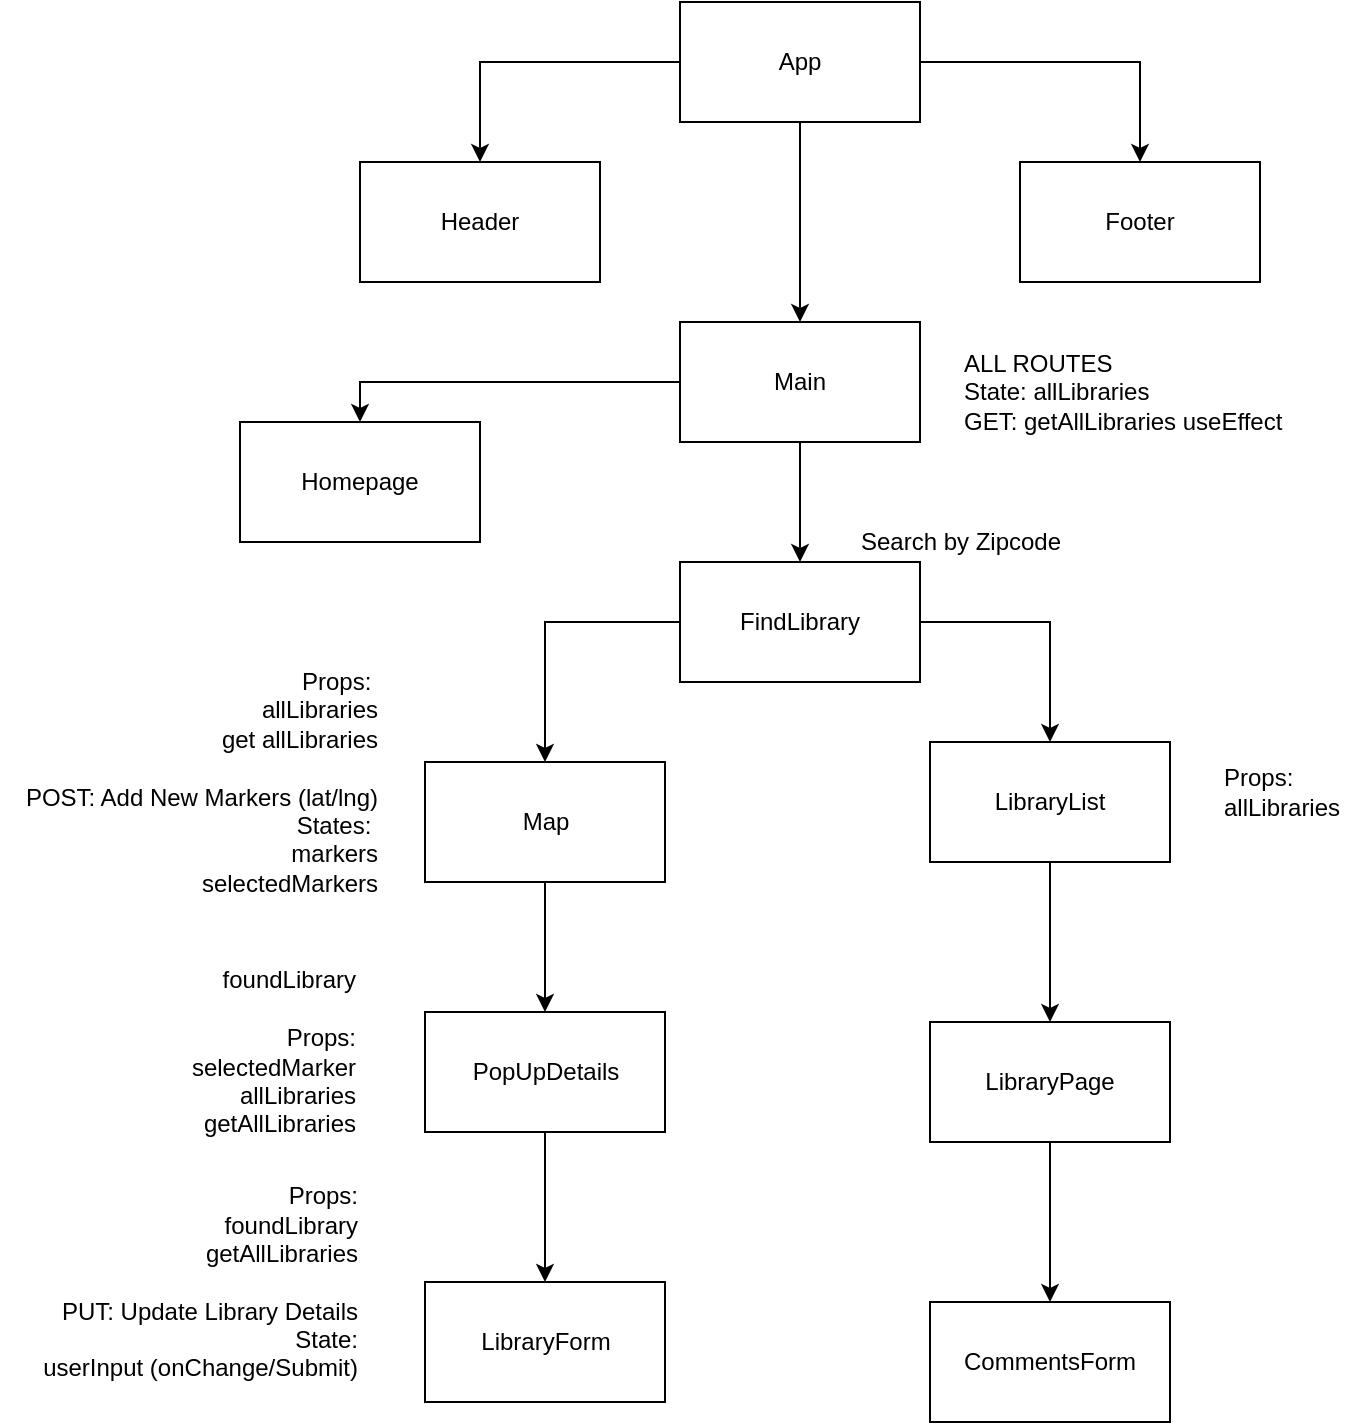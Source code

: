 <mxfile version="13.6.2" type="device"><diagram id="HdWKcb-8YZJ79-P30v2o" name="Page-1"><mxGraphModel dx="1193" dy="598" grid="1" gridSize="10" guides="1" tooltips="1" connect="1" arrows="1" fold="1" page="1" pageScale="1" pageWidth="850" pageHeight="1100" math="0" shadow="0"><root><mxCell id="0"/><mxCell id="1" parent="0"/><mxCell id="X6bXbO6NI_cJ-Yb1LFdB-4" value="" style="edgeStyle=orthogonalEdgeStyle;rounded=0;orthogonalLoop=1;jettySize=auto;html=1;" parent="1" source="X6bXbO6NI_cJ-Yb1LFdB-1" target="X6bXbO6NI_cJ-Yb1LFdB-3" edge="1"><mxGeometry relative="1" as="geometry"/></mxCell><mxCell id="X6bXbO6NI_cJ-Yb1LFdB-6" value="" style="edgeStyle=orthogonalEdgeStyle;rounded=0;orthogonalLoop=1;jettySize=auto;html=1;" parent="1" source="X6bXbO6NI_cJ-Yb1LFdB-1" target="X6bXbO6NI_cJ-Yb1LFdB-5" edge="1"><mxGeometry relative="1" as="geometry"/></mxCell><mxCell id="X6bXbO6NI_cJ-Yb1LFdB-8" value="" style="edgeStyle=orthogonalEdgeStyle;rounded=0;orthogonalLoop=1;jettySize=auto;html=1;" parent="1" source="X6bXbO6NI_cJ-Yb1LFdB-1" target="X6bXbO6NI_cJ-Yb1LFdB-7" edge="1"><mxGeometry relative="1" as="geometry"/></mxCell><mxCell id="X6bXbO6NI_cJ-Yb1LFdB-1" value="App" style="rounded=0;whiteSpace=wrap;html=1;" parent="1" vertex="1"><mxGeometry x="240" y="230" width="120" height="60" as="geometry"/></mxCell><mxCell id="X6bXbO6NI_cJ-Yb1LFdB-3" value="Header" style="rounded=0;whiteSpace=wrap;html=1;" parent="1" vertex="1"><mxGeometry x="80" y="310" width="120" height="60" as="geometry"/></mxCell><mxCell id="X6bXbO6NI_cJ-Yb1LFdB-5" value="Footer" style="rounded=0;whiteSpace=wrap;html=1;" parent="1" vertex="1"><mxGeometry x="410" y="310" width="120" height="60" as="geometry"/></mxCell><mxCell id="X6bXbO6NI_cJ-Yb1LFdB-12" value="" style="edgeStyle=orthogonalEdgeStyle;rounded=0;orthogonalLoop=1;jettySize=auto;html=1;entryX=0.5;entryY=0;entryDx=0;entryDy=0;" parent="1" source="X6bXbO6NI_cJ-Yb1LFdB-7" target="X6bXbO6NI_cJ-Yb1LFdB-11" edge="1"><mxGeometry relative="1" as="geometry"/></mxCell><mxCell id="X6bXbO6NI_cJ-Yb1LFdB-16" value="" style="edgeStyle=orthogonalEdgeStyle;rounded=0;orthogonalLoop=1;jettySize=auto;html=1;exitX=0.5;exitY=1;exitDx=0;exitDy=0;" parent="1" source="X6bXbO6NI_cJ-Yb1LFdB-7" target="X6bXbO6NI_cJ-Yb1LFdB-15" edge="1"><mxGeometry relative="1" as="geometry"/></mxCell><mxCell id="X6bXbO6NI_cJ-Yb1LFdB-7" value="Main" style="rounded=0;whiteSpace=wrap;html=1;" parent="1" vertex="1"><mxGeometry x="240" y="390" width="120" height="60" as="geometry"/></mxCell><mxCell id="X6bXbO6NI_cJ-Yb1LFdB-11" value="Homepage" style="rounded=0;whiteSpace=wrap;html=1;" parent="1" vertex="1"><mxGeometry x="20" y="440" width="120" height="60" as="geometry"/></mxCell><mxCell id="X6bXbO6NI_cJ-Yb1LFdB-24" value="" style="edgeStyle=orthogonalEdgeStyle;rounded=0;orthogonalLoop=1;jettySize=auto;html=1;exitX=1;exitY=0.5;exitDx=0;exitDy=0;" parent="1" source="X6bXbO6NI_cJ-Yb1LFdB-15" target="X6bXbO6NI_cJ-Yb1LFdB-23" edge="1"><mxGeometry relative="1" as="geometry"/></mxCell><mxCell id="X6bXbO6NI_cJ-Yb1LFdB-27" value="" style="edgeStyle=orthogonalEdgeStyle;rounded=0;orthogonalLoop=1;jettySize=auto;html=1;entryX=0.5;entryY=0;entryDx=0;entryDy=0;" parent="1" source="X6bXbO6NI_cJ-Yb1LFdB-15" target="X6bXbO6NI_cJ-Yb1LFdB-26" edge="1"><mxGeometry relative="1" as="geometry"/></mxCell><mxCell id="X6bXbO6NI_cJ-Yb1LFdB-15" value="FindLibrary" style="rounded=0;whiteSpace=wrap;html=1;" parent="1" vertex="1"><mxGeometry x="240" y="510" width="120" height="60" as="geometry"/></mxCell><mxCell id="X6bXbO6NI_cJ-Yb1LFdB-30" value="" style="edgeStyle=orthogonalEdgeStyle;rounded=0;orthogonalLoop=1;jettySize=auto;html=1;exitX=0.5;exitY=1;exitDx=0;exitDy=0;entryX=0.5;entryY=0;entryDx=0;entryDy=0;" parent="1" source="X6bXbO6NI_cJ-Yb1LFdB-26" target="X6bXbO6NI_cJ-Yb1LFdB-18" edge="1"><mxGeometry relative="1" as="geometry"/></mxCell><mxCell id="i-Bo7hph6NvP6bYXp6eL-5" value="" style="edgeStyle=orthogonalEdgeStyle;rounded=0;orthogonalLoop=1;jettySize=auto;html=1;exitX=0.5;exitY=1;exitDx=0;exitDy=0;" edge="1" parent="1" source="X6bXbO6NI_cJ-Yb1LFdB-18" target="i-Bo7hph6NvP6bYXp6eL-4"><mxGeometry relative="1" as="geometry"/></mxCell><mxCell id="i-Bo7hph6NvP6bYXp6eL-9" value="" style="edgeStyle=orthogonalEdgeStyle;rounded=0;orthogonalLoop=1;jettySize=auto;html=1;exitX=0.5;exitY=1;exitDx=0;exitDy=0;" edge="1" parent="1" source="X6bXbO6NI_cJ-Yb1LFdB-23" target="i-Bo7hph6NvP6bYXp6eL-8"><mxGeometry relative="1" as="geometry"/></mxCell><mxCell id="X6bXbO6NI_cJ-Yb1LFdB-18" value="PopUpDetails" style="rounded=0;whiteSpace=wrap;html=1;" parent="1" vertex="1"><mxGeometry x="112.5" y="735" width="120" height="60" as="geometry"/></mxCell><mxCell id="X6bXbO6NI_cJ-Yb1LFdB-22" value="Search by Zipcode" style="text;html=1;align=center;verticalAlign=middle;resizable=0;points=[];autosize=1;" parent="1" vertex="1"><mxGeometry x="320" y="490" width="120" height="20" as="geometry"/></mxCell><mxCell id="X6bXbO6NI_cJ-Yb1LFdB-23" value="LibraryList" style="rounded=0;whiteSpace=wrap;html=1;" parent="1" vertex="1"><mxGeometry x="365" y="600" width="120" height="60" as="geometry"/></mxCell><mxCell id="X6bXbO6NI_cJ-Yb1LFdB-26" value="Map" style="rounded=0;whiteSpace=wrap;html=1;" parent="1" vertex="1"><mxGeometry x="112.5" y="610" width="120" height="60" as="geometry"/></mxCell><mxCell id="X6bXbO6NI_cJ-Yb1LFdB-28" value="foundLibrary&lt;br&gt;&lt;br&gt;Props:&lt;br&gt;selectedMarker&lt;br&gt;allLibraries&lt;br&gt;getAllLibraries" style="text;html=1;strokeColor=none;fillColor=none;align=right;verticalAlign=middle;whiteSpace=wrap;rounded=0;imageAlign=left;" parent="1" vertex="1"><mxGeometry x="-50" y="715" width="130" height="80" as="geometry"/></mxCell><mxCell id="i-Bo7hph6NvP6bYXp6eL-1" value="ALL ROUTES&lt;br&gt;State: allLibraries&amp;nbsp;&lt;br&gt;GET: getAllLibraries useEffect" style="text;html=1;align=left;verticalAlign=middle;resizable=0;points=[];autosize=1;" vertex="1" parent="1"><mxGeometry x="380" y="400" width="170" height="50" as="geometry"/></mxCell><mxCell id="i-Bo7hph6NvP6bYXp6eL-2" value="Props:&amp;nbsp;&lt;br&gt;allLibraries&lt;br&gt;get allLibraries&lt;br&gt;&lt;br&gt;POST: Add New Markers (lat/lng)&lt;br&gt;States:&amp;nbsp;&lt;br&gt;markers&lt;br&gt;selectedMarkers" style="text;html=1;align=right;verticalAlign=middle;resizable=0;points=[];autosize=1;" vertex="1" parent="1"><mxGeometry x="-100" y="560" width="190" height="120" as="geometry"/></mxCell><mxCell id="i-Bo7hph6NvP6bYXp6eL-3" value="Props:&lt;br&gt;allLibraries" style="text;html=1;align=left;verticalAlign=middle;resizable=0;points=[];autosize=1;" vertex="1" parent="1"><mxGeometry x="510" y="610" width="70" height="30" as="geometry"/></mxCell><mxCell id="i-Bo7hph6NvP6bYXp6eL-4" value="LibraryForm" style="rounded=0;whiteSpace=wrap;html=1;" vertex="1" parent="1"><mxGeometry x="112.5" y="870" width="120" height="60" as="geometry"/></mxCell><mxCell id="i-Bo7hph6NvP6bYXp6eL-6" value="Props:&lt;br&gt;foundLibrary&lt;br&gt;getAllLibraries&lt;br&gt;&lt;br&gt;PUT: Update Library Details&lt;br&gt;State:&lt;br&gt;userInput (onChange/Submit)" style="text;html=1;align=right;verticalAlign=middle;resizable=0;points=[];autosize=1;" vertex="1" parent="1"><mxGeometry x="-90" y="820" width="170" height="100" as="geometry"/></mxCell><mxCell id="i-Bo7hph6NvP6bYXp6eL-13" value="" style="edgeStyle=orthogonalEdgeStyle;rounded=0;orthogonalLoop=1;jettySize=auto;html=1;" edge="1" parent="1" source="i-Bo7hph6NvP6bYXp6eL-8" target="i-Bo7hph6NvP6bYXp6eL-12"><mxGeometry relative="1" as="geometry"/></mxCell><mxCell id="i-Bo7hph6NvP6bYXp6eL-8" value="LibraryPage" style="rounded=0;whiteSpace=wrap;html=1;" vertex="1" parent="1"><mxGeometry x="365" y="740" width="120" height="60" as="geometry"/></mxCell><mxCell id="i-Bo7hph6NvP6bYXp6eL-12" value="CommentsForm" style="rounded=0;whiteSpace=wrap;html=1;" vertex="1" parent="1"><mxGeometry x="365" y="880" width="120" height="60" as="geometry"/></mxCell></root></mxGraphModel></diagram></mxfile>